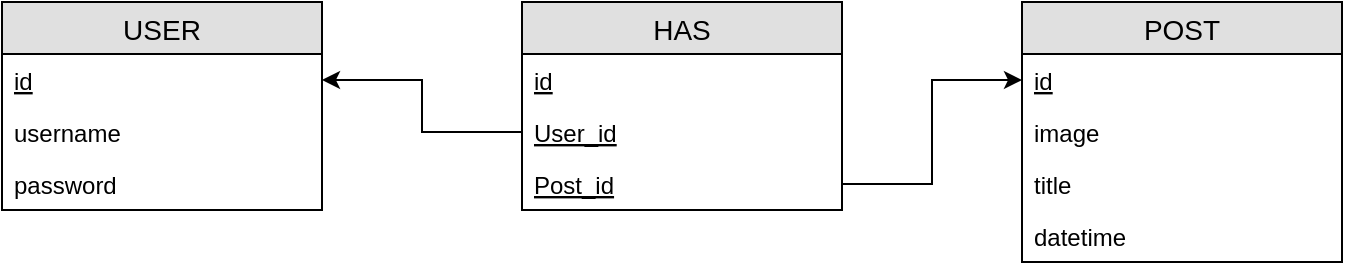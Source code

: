 <mxfile version="12.7.9" type="device"><diagram id="fooSP1rkGrHNmMZq_yAQ" name="Page-1"><mxGraphModel dx="1538" dy="762" grid="1" gridSize="10" guides="1" tooltips="1" connect="1" arrows="1" fold="1" page="1" pageScale="1" pageWidth="827" pageHeight="1169" math="0" shadow="0"><root><mxCell id="0"/><mxCell id="1" parent="0"/><mxCell id="EgQJIHaLueq688rHxRJH-2" value="USER" style="swimlane;fontStyle=0;childLayout=stackLayout;horizontal=1;startSize=26;fillColor=#e0e0e0;horizontalStack=0;resizeParent=1;resizeParentMax=0;resizeLast=0;collapsible=1;marginBottom=0;swimlaneFillColor=#ffffff;align=center;fontSize=14;" vertex="1" parent="1"><mxGeometry x="40" y="40" width="160" height="104" as="geometry"/></mxCell><mxCell id="EgQJIHaLueq688rHxRJH-3" value="id" style="text;strokeColor=none;fillColor=none;spacingLeft=4;spacingRight=4;overflow=hidden;rotatable=0;points=[[0,0.5],[1,0.5]];portConstraint=eastwest;fontSize=12;fontStyle=4" vertex="1" parent="EgQJIHaLueq688rHxRJH-2"><mxGeometry y="26" width="160" height="26" as="geometry"/></mxCell><mxCell id="EgQJIHaLueq688rHxRJH-4" value="username" style="text;strokeColor=none;fillColor=none;spacingLeft=4;spacingRight=4;overflow=hidden;rotatable=0;points=[[0,0.5],[1,0.5]];portConstraint=eastwest;fontSize=12;" vertex="1" parent="EgQJIHaLueq688rHxRJH-2"><mxGeometry y="52" width="160" height="26" as="geometry"/></mxCell><mxCell id="EgQJIHaLueq688rHxRJH-5" value="password" style="text;strokeColor=none;fillColor=none;spacingLeft=4;spacingRight=4;overflow=hidden;rotatable=0;points=[[0,0.5],[1,0.5]];portConstraint=eastwest;fontSize=12;" vertex="1" parent="EgQJIHaLueq688rHxRJH-2"><mxGeometry y="78" width="160" height="26" as="geometry"/></mxCell><mxCell id="EgQJIHaLueq688rHxRJH-6" value="HAS" style="swimlane;fontStyle=0;childLayout=stackLayout;horizontal=1;startSize=26;fillColor=#e0e0e0;horizontalStack=0;resizeParent=1;resizeParentMax=0;resizeLast=0;collapsible=1;marginBottom=0;swimlaneFillColor=#ffffff;align=center;fontSize=14;" vertex="1" parent="1"><mxGeometry x="300" y="40" width="160" height="104" as="geometry"/></mxCell><mxCell id="EgQJIHaLueq688rHxRJH-7" value="id" style="text;strokeColor=none;fillColor=none;spacingLeft=4;spacingRight=4;overflow=hidden;rotatable=0;points=[[0,0.5],[1,0.5]];portConstraint=eastwest;fontSize=12;fontStyle=4" vertex="1" parent="EgQJIHaLueq688rHxRJH-6"><mxGeometry y="26" width="160" height="26" as="geometry"/></mxCell><mxCell id="EgQJIHaLueq688rHxRJH-8" value="User_id" style="text;strokeColor=none;fillColor=none;spacingLeft=4;spacingRight=4;overflow=hidden;rotatable=0;points=[[0,0.5],[1,0.5]];portConstraint=eastwest;fontSize=12;fontStyle=4" vertex="1" parent="EgQJIHaLueq688rHxRJH-6"><mxGeometry y="52" width="160" height="26" as="geometry"/></mxCell><mxCell id="EgQJIHaLueq688rHxRJH-9" value="Post_id" style="text;strokeColor=none;fillColor=none;spacingLeft=4;spacingRight=4;overflow=hidden;rotatable=0;points=[[0,0.5],[1,0.5]];portConstraint=eastwest;fontSize=12;fontStyle=4" vertex="1" parent="EgQJIHaLueq688rHxRJH-6"><mxGeometry y="78" width="160" height="26" as="geometry"/></mxCell><mxCell id="EgQJIHaLueq688rHxRJH-10" style="edgeStyle=orthogonalEdgeStyle;rounded=0;orthogonalLoop=1;jettySize=auto;html=1;exitX=0;exitY=0.5;exitDx=0;exitDy=0;" edge="1" parent="1" source="EgQJIHaLueq688rHxRJH-8" target="EgQJIHaLueq688rHxRJH-3"><mxGeometry relative="1" as="geometry"/></mxCell><mxCell id="EgQJIHaLueq688rHxRJH-11" value="POST" style="swimlane;fontStyle=0;childLayout=stackLayout;horizontal=1;startSize=26;fillColor=#e0e0e0;horizontalStack=0;resizeParent=1;resizeParentMax=0;resizeLast=0;collapsible=1;marginBottom=0;swimlaneFillColor=#ffffff;align=center;fontSize=14;" vertex="1" parent="1"><mxGeometry x="550" y="40" width="160" height="130" as="geometry"/></mxCell><mxCell id="EgQJIHaLueq688rHxRJH-12" value="id" style="text;strokeColor=none;fillColor=none;spacingLeft=4;spacingRight=4;overflow=hidden;rotatable=0;points=[[0,0.5],[1,0.5]];portConstraint=eastwest;fontSize=12;fontStyle=4" vertex="1" parent="EgQJIHaLueq688rHxRJH-11"><mxGeometry y="26" width="160" height="26" as="geometry"/></mxCell><mxCell id="EgQJIHaLueq688rHxRJH-13" value="image" style="text;strokeColor=none;fillColor=none;spacingLeft=4;spacingRight=4;overflow=hidden;rotatable=0;points=[[0,0.5],[1,0.5]];portConstraint=eastwest;fontSize=12;fontStyle=0" vertex="1" parent="EgQJIHaLueq688rHxRJH-11"><mxGeometry y="52" width="160" height="26" as="geometry"/></mxCell><mxCell id="EgQJIHaLueq688rHxRJH-15" value="title" style="text;strokeColor=none;fillColor=none;spacingLeft=4;spacingRight=4;overflow=hidden;rotatable=0;points=[[0,0.5],[1,0.5]];portConstraint=eastwest;fontSize=12;fontStyle=0" vertex="1" parent="EgQJIHaLueq688rHxRJH-11"><mxGeometry y="78" width="160" height="26" as="geometry"/></mxCell><mxCell id="EgQJIHaLueq688rHxRJH-16" value="datetime" style="text;strokeColor=none;fillColor=none;spacingLeft=4;spacingRight=4;overflow=hidden;rotatable=0;points=[[0,0.5],[1,0.5]];portConstraint=eastwest;fontSize=12;fontStyle=0" vertex="1" parent="EgQJIHaLueq688rHxRJH-11"><mxGeometry y="104" width="160" height="26" as="geometry"/></mxCell><mxCell id="EgQJIHaLueq688rHxRJH-17" style="edgeStyle=orthogonalEdgeStyle;rounded=0;orthogonalLoop=1;jettySize=auto;html=1;exitX=1;exitY=0.5;exitDx=0;exitDy=0;" edge="1" parent="1" source="EgQJIHaLueq688rHxRJH-9" target="EgQJIHaLueq688rHxRJH-12"><mxGeometry relative="1" as="geometry"/></mxCell></root></mxGraphModel></diagram></mxfile>
